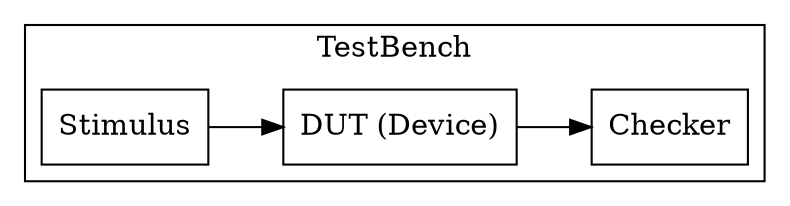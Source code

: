 digraph Project {
  // Introduction
  graph [rankdir = LR, splines=ortho];
  node[shape=record];

  // Blocks
  subgraph "cluster TestBench" { label = "TestBench";
    Stimulus[shape=box, label="Stimulus"];
    DUT[shape=box, label="DUT (Device)"];
    Checker[shape=box, label="Checker"];
  }

  // Sequence
  Stimulus -> DUT;
  DUT -> Checker;
}
